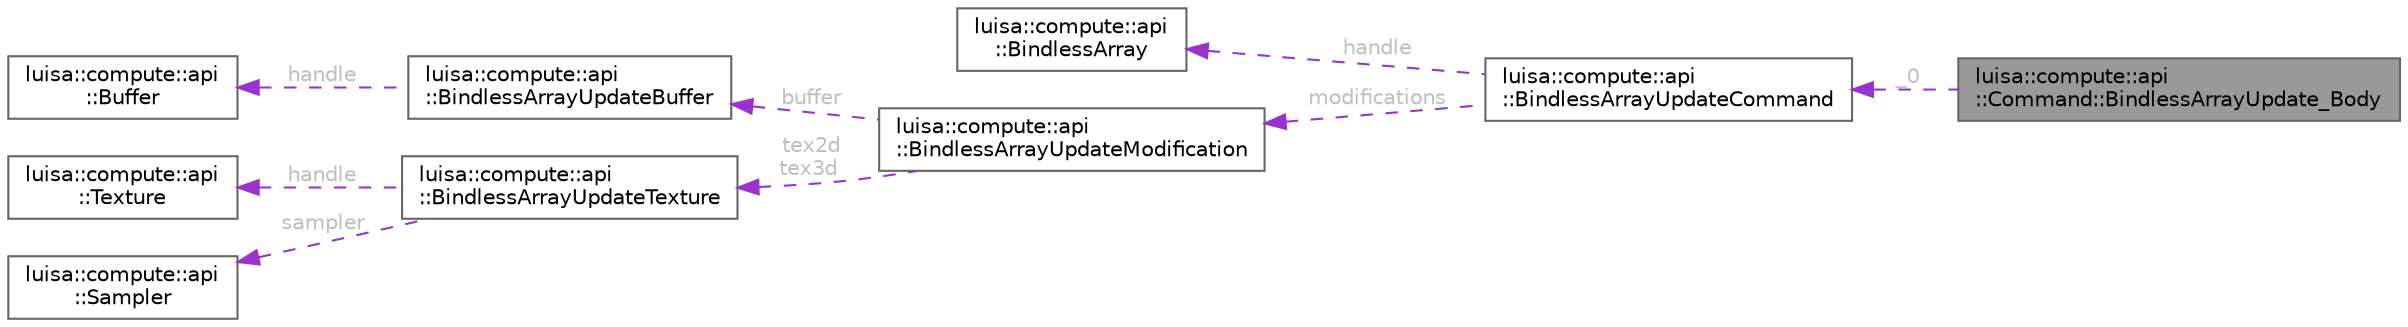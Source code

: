 digraph "luisa::compute::api::Command::BindlessArrayUpdate_Body"
{
 // LATEX_PDF_SIZE
  bgcolor="transparent";
  edge [fontname=Helvetica,fontsize=10,labelfontname=Helvetica,labelfontsize=10];
  node [fontname=Helvetica,fontsize=10,shape=box,height=0.2,width=0.4];
  rankdir="LR";
  Node1 [id="Node000001",label="luisa::compute::api\l::Command::BindlessArrayUpdate_Body",height=0.2,width=0.4,color="gray40", fillcolor="grey60", style="filled", fontcolor="black",tooltip=" "];
  Node2 -> Node1 [id="edge9_Node000001_Node000002",dir="back",color="darkorchid3",style="dashed",tooltip=" ",label=" _0",fontcolor="grey" ];
  Node2 [id="Node000002",label="luisa::compute::api\l::BindlessArrayUpdateCommand",height=0.2,width=0.4,color="gray40", fillcolor="white", style="filled",URL="$structluisa_1_1compute_1_1api_1_1_bindless_array_update_command.html",tooltip=" "];
  Node3 -> Node2 [id="edge10_Node000002_Node000003",dir="back",color="darkorchid3",style="dashed",tooltip=" ",label=" handle",fontcolor="grey" ];
  Node3 [id="Node000003",label="luisa::compute::api\l::BindlessArray",height=0.2,width=0.4,color="gray40", fillcolor="white", style="filled",URL="$structluisa_1_1compute_1_1api_1_1_bindless_array.html",tooltip=" "];
  Node4 -> Node2 [id="edge11_Node000002_Node000004",dir="back",color="darkorchid3",style="dashed",tooltip=" ",label=" modifications",fontcolor="grey" ];
  Node4 [id="Node000004",label="luisa::compute::api\l::BindlessArrayUpdateModification",height=0.2,width=0.4,color="gray40", fillcolor="white", style="filled",URL="$structluisa_1_1compute_1_1api_1_1_bindless_array_update_modification.html",tooltip=" "];
  Node5 -> Node4 [id="edge12_Node000004_Node000005",dir="back",color="darkorchid3",style="dashed",tooltip=" ",label=" buffer",fontcolor="grey" ];
  Node5 [id="Node000005",label="luisa::compute::api\l::BindlessArrayUpdateBuffer",height=0.2,width=0.4,color="gray40", fillcolor="white", style="filled",URL="$structluisa_1_1compute_1_1api_1_1_bindless_array_update_buffer.html",tooltip=" "];
  Node6 -> Node5 [id="edge13_Node000005_Node000006",dir="back",color="darkorchid3",style="dashed",tooltip=" ",label=" handle",fontcolor="grey" ];
  Node6 [id="Node000006",label="luisa::compute::api\l::Buffer",height=0.2,width=0.4,color="gray40", fillcolor="white", style="filled",URL="$structluisa_1_1compute_1_1api_1_1_buffer.html",tooltip=" "];
  Node7 -> Node4 [id="edge14_Node000004_Node000007",dir="back",color="darkorchid3",style="dashed",tooltip=" ",label=" tex2d\ntex3d",fontcolor="grey" ];
  Node7 [id="Node000007",label="luisa::compute::api\l::BindlessArrayUpdateTexture",height=0.2,width=0.4,color="gray40", fillcolor="white", style="filled",URL="$structluisa_1_1compute_1_1api_1_1_bindless_array_update_texture.html",tooltip=" "];
  Node8 -> Node7 [id="edge15_Node000007_Node000008",dir="back",color="darkorchid3",style="dashed",tooltip=" ",label=" handle",fontcolor="grey" ];
  Node8 [id="Node000008",label="luisa::compute::api\l::Texture",height=0.2,width=0.4,color="gray40", fillcolor="white", style="filled",URL="$structluisa_1_1compute_1_1api_1_1_texture.html",tooltip=" "];
  Node9 -> Node7 [id="edge16_Node000007_Node000009",dir="back",color="darkorchid3",style="dashed",tooltip=" ",label=" sampler",fontcolor="grey" ];
  Node9 [id="Node000009",label="luisa::compute::api\l::Sampler",height=0.2,width=0.4,color="gray40", fillcolor="white", style="filled",URL="$structluisa_1_1compute_1_1api_1_1_sampler.html",tooltip=" "];
}
